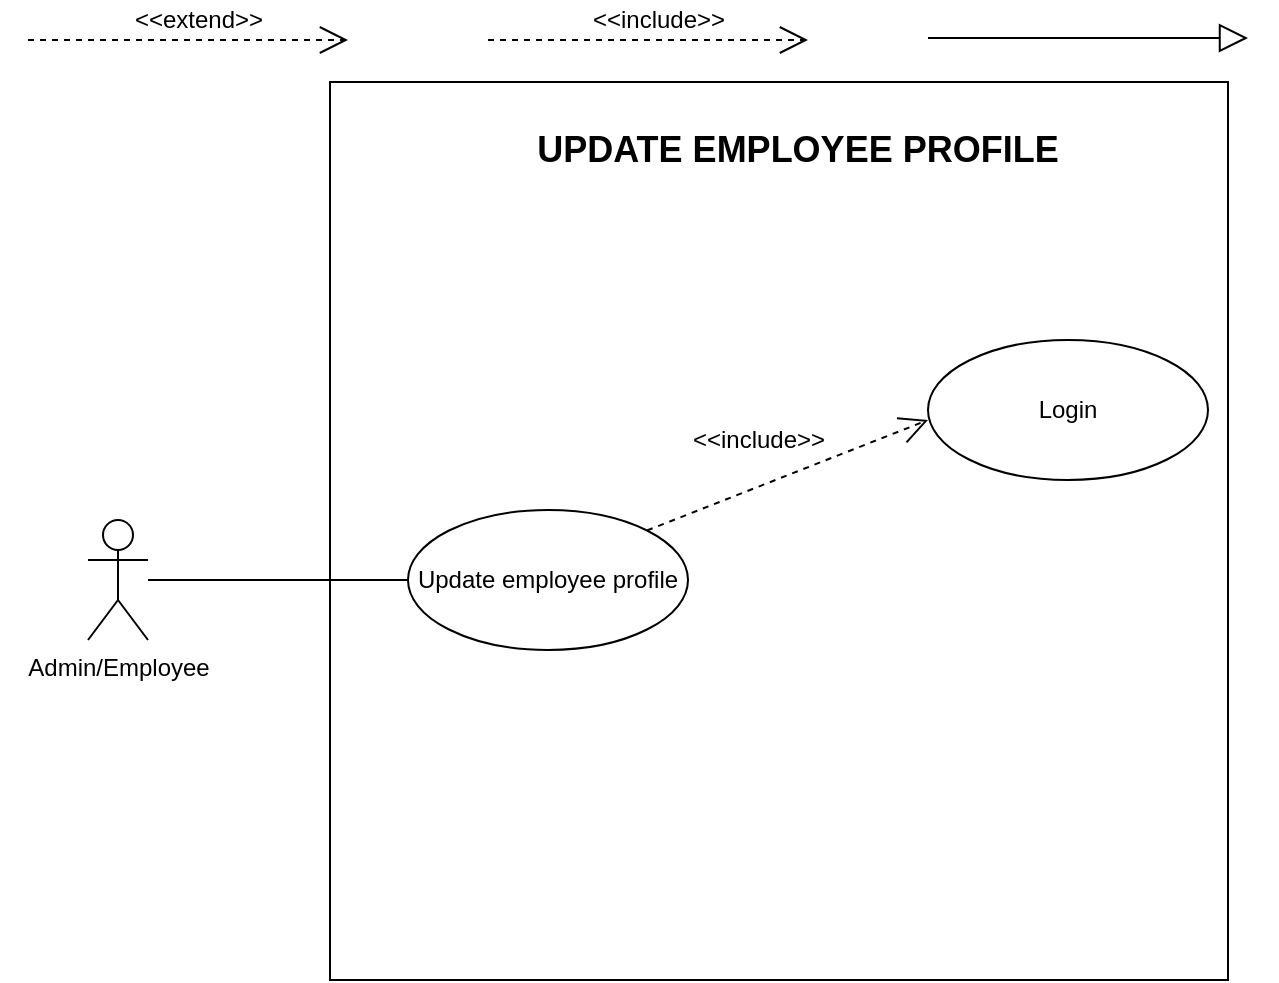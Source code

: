 <mxfile version="17.4.6" type="device"><diagram id="ZiJ1QPWtikxDmdyrKGaZ" name="Page-1"><mxGraphModel dx="1171" dy="437" grid="1" gridSize="10" guides="1" tooltips="1" connect="1" arrows="1" fold="1" page="1" pageScale="1" pageWidth="850" pageHeight="1100" math="0" shadow="0"><root><mxCell id="0"/><mxCell id="1" parent="0"/><mxCell id="5E4w11CoWnl0UhFc0yHq-3" value="" style="whiteSpace=wrap;html=1;aspect=fixed;" parent="1" vertex="1"><mxGeometry x="181" y="81" width="449" height="449" as="geometry"/></mxCell><mxCell id="mLHjseE6QlHjcq5zer_h-10" value="" style="group" parent="1" vertex="1" connectable="0"><mxGeometry x="30" y="40" width="160" height="20" as="geometry"/></mxCell><mxCell id="mLHjseE6QlHjcq5zer_h-8" value="" style="endArrow=open;dashed=1;endFill=0;endSize=12;html=1;" parent="mLHjseE6QlHjcq5zer_h-10" edge="1"><mxGeometry width="160" relative="1" as="geometry"><mxPoint y="20" as="sourcePoint"/><mxPoint x="160" y="20" as="targetPoint"/></mxGeometry></mxCell><mxCell id="mLHjseE6QlHjcq5zer_h-9" value="&amp;lt;&amp;lt;extend&amp;gt;&amp;gt;" style="text;html=1;align=center;verticalAlign=middle;resizable=0;points=[];autosize=1;" parent="mLHjseE6QlHjcq5zer_h-10" vertex="1"><mxGeometry x="45" width="80" height="20" as="geometry"/></mxCell><mxCell id="mLHjseE6QlHjcq5zer_h-11" value="" style="group" parent="1" vertex="1" connectable="0"><mxGeometry x="260" y="40" width="160" height="20" as="geometry"/></mxCell><mxCell id="mLHjseE6QlHjcq5zer_h-12" value="" style="endArrow=open;dashed=1;endFill=0;endSize=12;html=1;" parent="mLHjseE6QlHjcq5zer_h-11" edge="1"><mxGeometry width="160" relative="1" as="geometry"><mxPoint y="20" as="sourcePoint"/><mxPoint x="160" y="20" as="targetPoint"/></mxGeometry></mxCell><mxCell id="mLHjseE6QlHjcq5zer_h-13" value="&amp;lt;&amp;lt;include&amp;gt;&amp;gt;" style="text;html=1;align=center;verticalAlign=middle;resizable=0;points=[];autosize=1;" parent="mLHjseE6QlHjcq5zer_h-11" vertex="1"><mxGeometry x="45" width="80" height="20" as="geometry"/></mxCell><mxCell id="mLHjseE6QlHjcq5zer_h-14" value="" style="endArrow=block;endFill=0;endSize=12;html=1;" parent="1" edge="1"><mxGeometry width="160" relative="1" as="geometry"><mxPoint x="480" y="59" as="sourcePoint"/><mxPoint x="640" y="59" as="targetPoint"/></mxGeometry></mxCell><mxCell id="mLHjseE6QlHjcq5zer_h-18" style="rounded=0;orthogonalLoop=1;jettySize=auto;html=1;entryX=0;entryY=0.5;entryDx=0;entryDy=0;endArrow=none;endFill=0;" parent="1" source="mLHjseE6QlHjcq5zer_h-16" target="mLHjseE6QlHjcq5zer_h-19" edge="1"><mxGeometry relative="1" as="geometry"><mxPoint x="210" y="330" as="targetPoint"/></mxGeometry></mxCell><mxCell id="mLHjseE6QlHjcq5zer_h-16" value="Admin/Employee" style="shape=umlActor;verticalLabelPosition=bottom;verticalAlign=top;html=1;" parent="1" vertex="1"><mxGeometry x="60" y="300" width="30" height="60" as="geometry"/></mxCell><mxCell id="mLHjseE6QlHjcq5zer_h-19" value="Update employee profile" style="ellipse;whiteSpace=wrap;html=1;" parent="1" vertex="1"><mxGeometry x="220" y="295" width="140" height="70" as="geometry"/></mxCell><mxCell id="mLHjseE6QlHjcq5zer_h-24" value="" style="group" parent="1" vertex="1" connectable="0"><mxGeometry x="410" y="200" width="210" height="80" as="geometry"/></mxCell><mxCell id="mLHjseE6QlHjcq5zer_h-25" value="" style="endArrow=open;dashed=1;endFill=0;endSize=12;html=1;exitX=1;exitY=0;exitDx=0;exitDy=0;" parent="mLHjseE6QlHjcq5zer_h-24" source="mLHjseE6QlHjcq5zer_h-19" edge="1"><mxGeometry width="160" relative="1" as="geometry"><mxPoint y="20" as="sourcePoint"/><mxPoint x="70" y="50" as="targetPoint"/></mxGeometry></mxCell><mxCell id="mLHjseE6QlHjcq5zer_h-27" value="Login" style="ellipse;whiteSpace=wrap;html=1;strokeColor=#000000;" parent="mLHjseE6QlHjcq5zer_h-24" vertex="1"><mxGeometry x="70" y="10" width="140" height="70" as="geometry"/></mxCell><mxCell id="mLHjseE6QlHjcq5zer_h-26" value="&amp;lt;&amp;lt;include&amp;gt;&amp;gt;" style="text;html=1;align=center;verticalAlign=middle;resizable=0;points=[];autosize=1;" parent="1" vertex="1"><mxGeometry x="355" y="250" width="80" height="20" as="geometry"/></mxCell><mxCell id="5E4w11CoWnl0UhFc0yHq-4" value="&lt;b&gt;&lt;font style=&quot;font-size: 18px&quot;&gt;UPDATE EMPLOYEE PROFILE&lt;/font&gt;&lt;/b&gt;" style="text;html=1;strokeColor=none;fillColor=none;align=center;verticalAlign=middle;whiteSpace=wrap;rounded=0;" parent="1" vertex="1"><mxGeometry x="180" y="80" width="470" height="70" as="geometry"/></mxCell></root></mxGraphModel></diagram></mxfile>